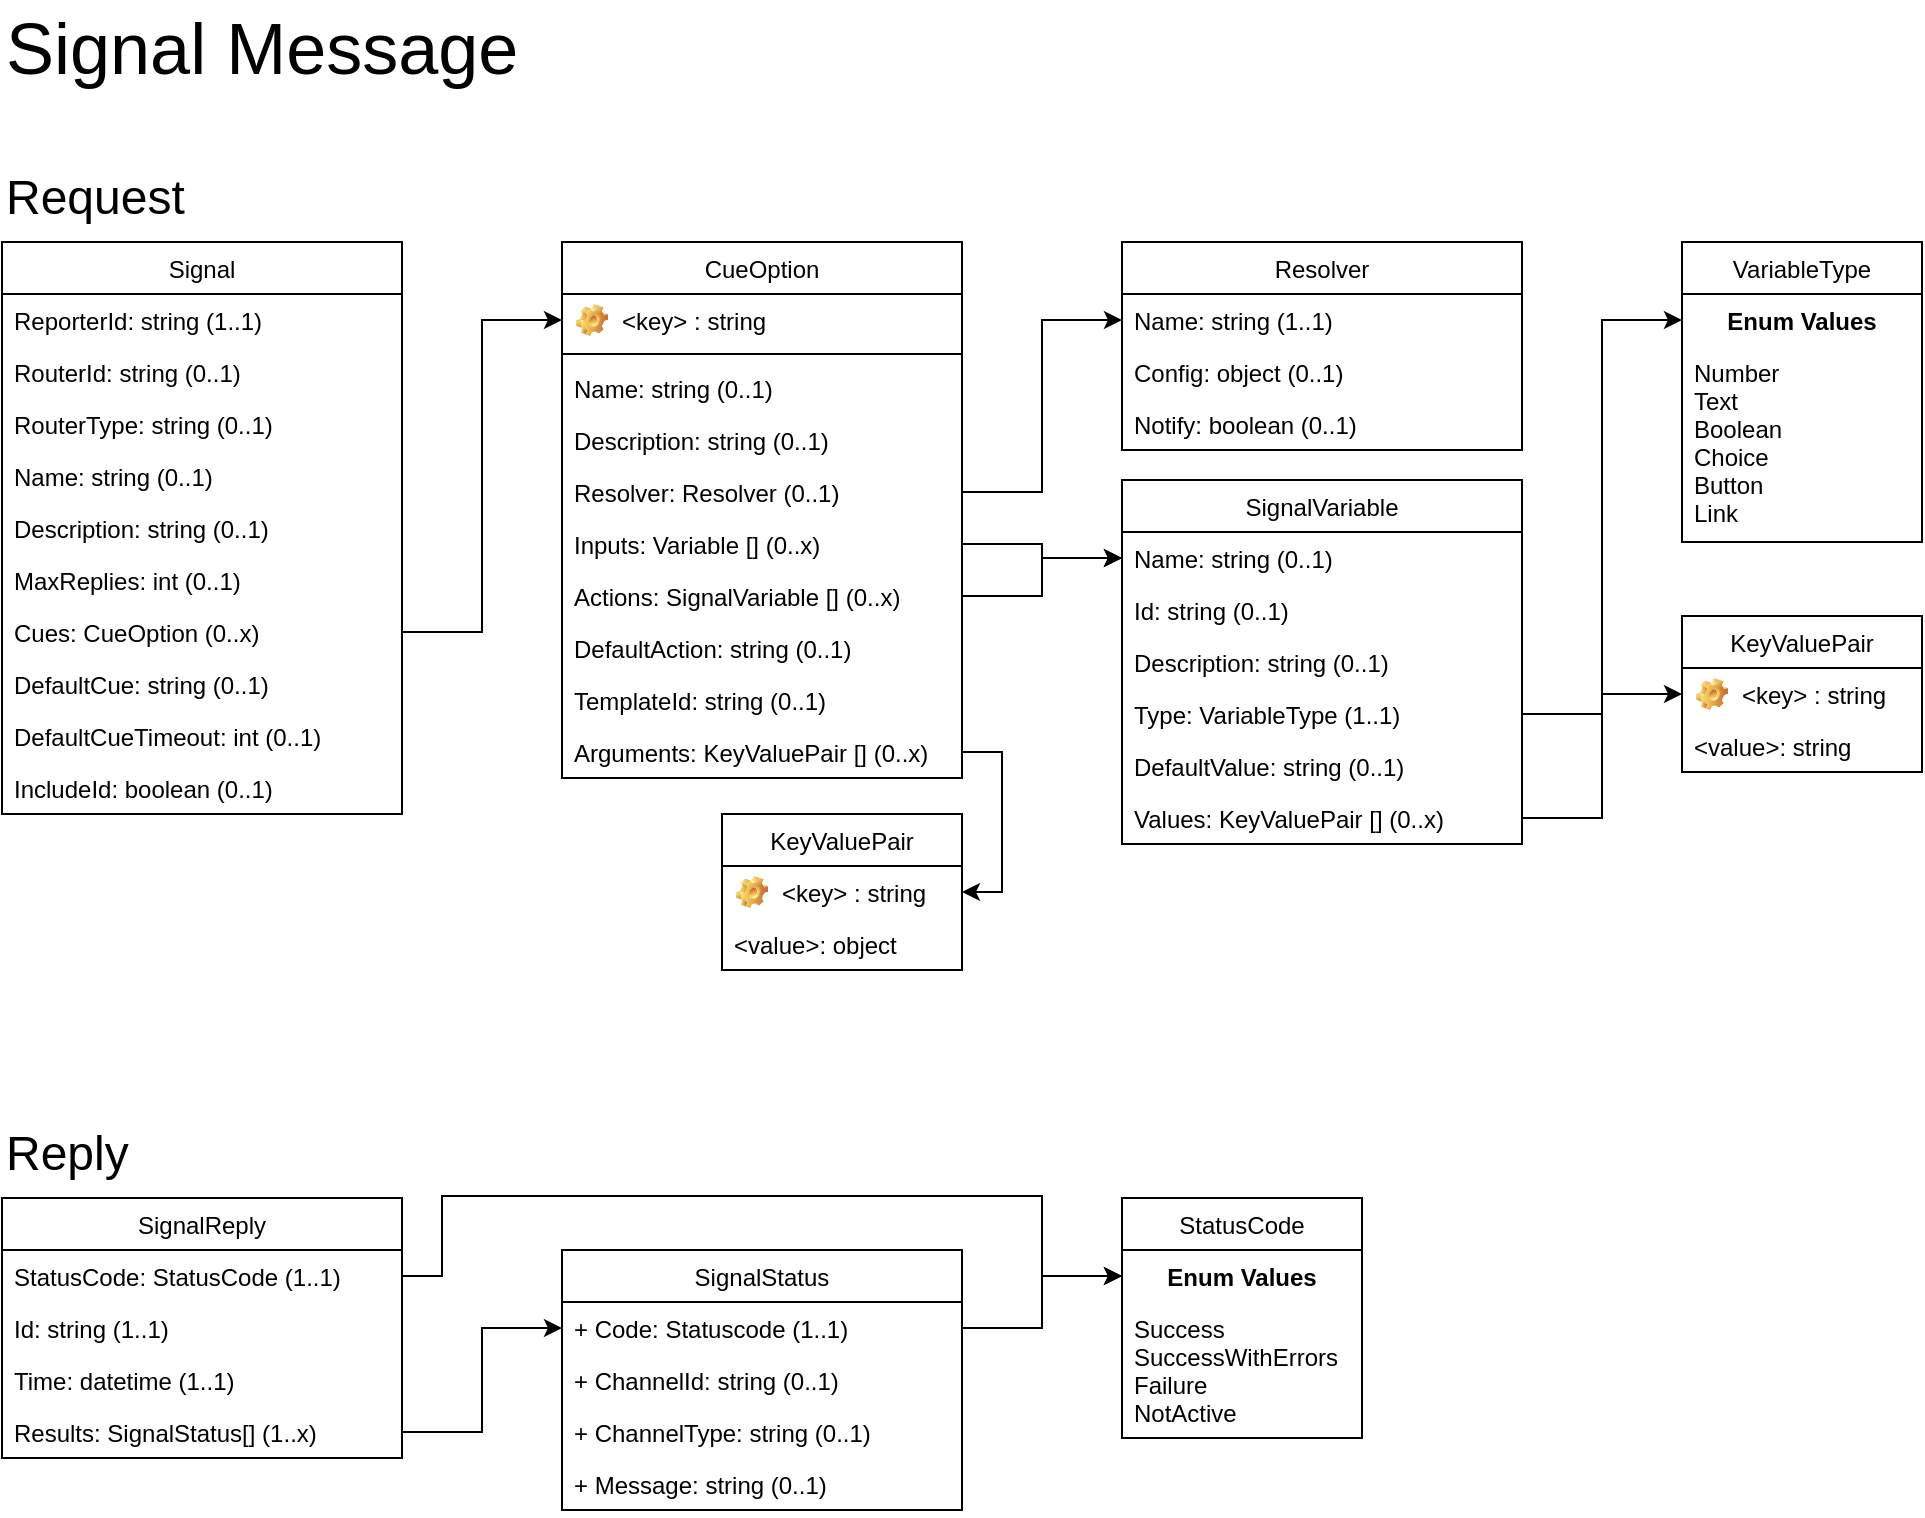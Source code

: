 <mxfile version="13.7.3" type="device"><diagram id="zqHP8wkVP2aC-3K-Xi6y" name="Page-1"><mxGraphModel dx="1042" dy="686" grid="1" gridSize="10" guides="1" tooltips="1" connect="1" arrows="1" fold="1" page="1" pageScale="1" pageWidth="1100" pageHeight="850" math="0" shadow="0"><root><mxCell id="0"/><mxCell id="1" parent="0"/><mxCell id="MVjU-fYmUZjqvZXSOXQd-16" value="Signal" style="swimlane;fontStyle=0;childLayout=stackLayout;horizontal=1;startSize=26;fillColor=none;horizontalStack=0;resizeParent=1;resizeParentMax=0;resizeLast=0;collapsible=1;marginBottom=0;" parent="1" vertex="1"><mxGeometry x="40" y="161" width="200" height="286" as="geometry"/></mxCell><mxCell id="MVjU-fYmUZjqvZXSOXQd-17" value="ReporterId: string (1..1)" style="text;strokeColor=none;fillColor=none;align=left;verticalAlign=top;spacingLeft=4;spacingRight=4;overflow=hidden;rotatable=0;points=[[0,0.5],[1,0.5]];portConstraint=eastwest;" parent="MVjU-fYmUZjqvZXSOXQd-16" vertex="1"><mxGeometry y="26" width="200" height="26" as="geometry"/></mxCell><mxCell id="XFAZ_84yTN64Q39n0CZE-2" value="RouterId: string (0..1)" style="text;strokeColor=none;fillColor=none;align=left;verticalAlign=top;spacingLeft=4;spacingRight=4;overflow=hidden;rotatable=0;points=[[0,0.5],[1,0.5]];portConstraint=eastwest;" parent="MVjU-fYmUZjqvZXSOXQd-16" vertex="1"><mxGeometry y="52" width="200" height="26" as="geometry"/></mxCell><mxCell id="XFAZ_84yTN64Q39n0CZE-3" value="RouterType: string (0..1)" style="text;strokeColor=none;fillColor=none;align=left;verticalAlign=top;spacingLeft=4;spacingRight=4;overflow=hidden;rotatable=0;points=[[0,0.5],[1,0.5]];portConstraint=eastwest;" parent="MVjU-fYmUZjqvZXSOXQd-16" vertex="1"><mxGeometry y="78" width="200" height="26" as="geometry"/></mxCell><mxCell id="mCo8YVM_PHJq2zCseR2T-1" value="Name: string (0..1)" style="text;strokeColor=none;fillColor=none;align=left;verticalAlign=top;spacingLeft=4;spacingRight=4;overflow=hidden;rotatable=0;points=[[0,0.5],[1,0.5]];portConstraint=eastwest;" parent="MVjU-fYmUZjqvZXSOXQd-16" vertex="1"><mxGeometry y="104" width="200" height="26" as="geometry"/></mxCell><mxCell id="MVjU-fYmUZjqvZXSOXQd-18" value="Description: string (0..1)&#10;" style="text;strokeColor=none;fillColor=none;align=left;verticalAlign=top;spacingLeft=4;spacingRight=4;overflow=hidden;rotatable=0;points=[[0,0.5],[1,0.5]];portConstraint=eastwest;" parent="MVjU-fYmUZjqvZXSOXQd-16" vertex="1"><mxGeometry y="130" width="200" height="26" as="geometry"/></mxCell><mxCell id="MVjU-fYmUZjqvZXSOXQd-21" value="MaxReplies: int (0..1)" style="text;strokeColor=none;fillColor=none;align=left;verticalAlign=top;spacingLeft=4;spacingRight=4;overflow=hidden;rotatable=0;points=[[0,0.5],[1,0.5]];portConstraint=eastwest;" parent="MVjU-fYmUZjqvZXSOXQd-16" vertex="1"><mxGeometry y="156" width="200" height="26" as="geometry"/></mxCell><mxCell id="MVjU-fYmUZjqvZXSOXQd-30" value="Cues: CueOption (0..x)" style="text;strokeColor=none;fillColor=none;align=left;verticalAlign=top;spacingLeft=4;spacingRight=4;overflow=hidden;rotatable=0;points=[[0,0.5],[1,0.5]];portConstraint=eastwest;" parent="MVjU-fYmUZjqvZXSOXQd-16" vertex="1"><mxGeometry y="182" width="200" height="26" as="geometry"/></mxCell><mxCell id="MVjU-fYmUZjqvZXSOXQd-19" value="DefaultCue: string (0..1)" style="text;strokeColor=none;fillColor=none;align=left;verticalAlign=top;spacingLeft=4;spacingRight=4;overflow=hidden;rotatable=0;points=[[0,0.5],[1,0.5]];portConstraint=eastwest;" parent="MVjU-fYmUZjqvZXSOXQd-16" vertex="1"><mxGeometry y="208" width="200" height="26" as="geometry"/></mxCell><mxCell id="XFAZ_84yTN64Q39n0CZE-4" value="DefaultCueTimeout: int (0..1)" style="text;strokeColor=none;fillColor=none;align=left;verticalAlign=top;spacingLeft=4;spacingRight=4;overflow=hidden;rotatable=0;points=[[0,0.5],[1,0.5]];portConstraint=eastwest;" parent="MVjU-fYmUZjqvZXSOXQd-16" vertex="1"><mxGeometry y="234" width="200" height="26" as="geometry"/></mxCell><mxCell id="MVjU-fYmUZjqvZXSOXQd-22" value="IncludeId: boolean (0..1)" style="text;strokeColor=none;fillColor=none;align=left;verticalAlign=top;spacingLeft=4;spacingRight=4;overflow=hidden;rotatable=0;points=[[0,0.5],[1,0.5]];portConstraint=eastwest;" parent="MVjU-fYmUZjqvZXSOXQd-16" vertex="1"><mxGeometry y="260" width="200" height="26" as="geometry"/></mxCell><mxCell id="MVjU-fYmUZjqvZXSOXQd-26" value="CueOption" style="swimlane;fontStyle=0;childLayout=stackLayout;horizontal=1;startSize=26;fillColor=none;horizontalStack=0;resizeParent=1;resizeParentMax=0;resizeLast=0;collapsible=1;marginBottom=0;" parent="1" vertex="1"><mxGeometry x="320" y="161" width="200" height="268" as="geometry"/></mxCell><mxCell id="MVjU-fYmUZjqvZXSOXQd-34" value="&lt;key&gt; : string" style="label;fontStyle=0;strokeColor=none;fillColor=none;align=left;verticalAlign=top;overflow=hidden;spacingLeft=28;spacingRight=4;rotatable=0;points=[[0,0.5],[1,0.5]];portConstraint=eastwest;imageWidth=16;imageHeight=16;image=img/clipart/Gear_128x128.png" parent="MVjU-fYmUZjqvZXSOXQd-26" vertex="1"><mxGeometry y="26" width="200" height="26" as="geometry"/></mxCell><mxCell id="MVjU-fYmUZjqvZXSOXQd-36" value="" style="line;strokeWidth=1;fillColor=none;align=left;verticalAlign=middle;spacingTop=-1;spacingLeft=3;spacingRight=3;rotatable=0;labelPosition=right;points=[];portConstraint=eastwest;" parent="MVjU-fYmUZjqvZXSOXQd-26" vertex="1"><mxGeometry y="52" width="200" height="8" as="geometry"/></mxCell><mxCell id="MVjU-fYmUZjqvZXSOXQd-28" value="Name: string (0..1)" style="text;strokeColor=none;fillColor=none;align=left;verticalAlign=top;spacingLeft=4;spacingRight=4;overflow=hidden;rotatable=0;points=[[0,0.5],[1,0.5]];portConstraint=eastwest;" parent="MVjU-fYmUZjqvZXSOXQd-26" vertex="1"><mxGeometry y="60" width="200" height="26" as="geometry"/></mxCell><mxCell id="MVjU-fYmUZjqvZXSOXQd-29" value="Description: string (0..1)" style="text;strokeColor=none;fillColor=none;align=left;verticalAlign=top;spacingLeft=4;spacingRight=4;overflow=hidden;rotatable=0;points=[[0,0.5],[1,0.5]];portConstraint=eastwest;" parent="MVjU-fYmUZjqvZXSOXQd-26" vertex="1"><mxGeometry y="86" width="200" height="26" as="geometry"/></mxCell><mxCell id="MVjU-fYmUZjqvZXSOXQd-38" value="Resolver: Resolver (0..1)" style="text;strokeColor=none;fillColor=none;align=left;verticalAlign=top;spacingLeft=4;spacingRight=4;overflow=hidden;rotatable=0;points=[[0,0.5],[1,0.5]];portConstraint=eastwest;" parent="MVjU-fYmUZjqvZXSOXQd-26" vertex="1"><mxGeometry y="112" width="200" height="26" as="geometry"/></mxCell><mxCell id="MVjU-fYmUZjqvZXSOXQd-39" value="Inputs: Variable [] (0..x)" style="text;strokeColor=none;fillColor=none;align=left;verticalAlign=top;spacingLeft=4;spacingRight=4;overflow=hidden;rotatable=0;points=[[0,0.5],[1,0.5]];portConstraint=eastwest;" parent="MVjU-fYmUZjqvZXSOXQd-26" vertex="1"><mxGeometry y="138" width="200" height="26" as="geometry"/></mxCell><mxCell id="MVjU-fYmUZjqvZXSOXQd-40" value="Actions: SignalVariable [] (0..x)" style="text;strokeColor=none;fillColor=none;align=left;verticalAlign=top;spacingLeft=4;spacingRight=4;overflow=hidden;rotatable=0;points=[[0,0.5],[1,0.5]];portConstraint=eastwest;" parent="MVjU-fYmUZjqvZXSOXQd-26" vertex="1"><mxGeometry y="164" width="200" height="26" as="geometry"/></mxCell><mxCell id="MVjU-fYmUZjqvZXSOXQd-41" value="DefaultAction: string (0..1)" style="text;strokeColor=none;fillColor=none;align=left;verticalAlign=top;spacingLeft=4;spacingRight=4;overflow=hidden;rotatable=0;points=[[0,0.5],[1,0.5]];portConstraint=eastwest;" parent="MVjU-fYmUZjqvZXSOXQd-26" vertex="1"><mxGeometry y="190" width="200" height="26" as="geometry"/></mxCell><mxCell id="XFAZ_84yTN64Q39n0CZE-6" value="TemplateId: string (0..1)" style="text;strokeColor=none;fillColor=none;align=left;verticalAlign=top;spacingLeft=4;spacingRight=4;overflow=hidden;rotatable=0;points=[[0,0.5],[1,0.5]];portConstraint=eastwest;" parent="MVjU-fYmUZjqvZXSOXQd-26" vertex="1"><mxGeometry y="216" width="200" height="26" as="geometry"/></mxCell><mxCell id="XFAZ_84yTN64Q39n0CZE-5" value="Arguments: KeyValuePair [] (0..x)" style="text;strokeColor=none;fillColor=none;align=left;verticalAlign=top;spacingLeft=4;spacingRight=4;overflow=hidden;rotatable=0;points=[[0,0.5],[1,0.5]];portConstraint=eastwest;" parent="MVjU-fYmUZjqvZXSOXQd-26" vertex="1"><mxGeometry y="242" width="200" height="26" as="geometry"/></mxCell><mxCell id="MVjU-fYmUZjqvZXSOXQd-42" value="Resolver" style="swimlane;fontStyle=0;childLayout=stackLayout;horizontal=1;startSize=26;fillColor=none;horizontalStack=0;resizeParent=1;resizeParentMax=0;resizeLast=0;collapsible=1;marginBottom=0;" parent="1" vertex="1"><mxGeometry x="600" y="161" width="200" height="104" as="geometry"/></mxCell><mxCell id="MVjU-fYmUZjqvZXSOXQd-45" value="Name: string (1..1)" style="text;strokeColor=none;fillColor=none;align=left;verticalAlign=top;spacingLeft=4;spacingRight=4;overflow=hidden;rotatable=0;points=[[0,0.5],[1,0.5]];portConstraint=eastwest;" parent="MVjU-fYmUZjqvZXSOXQd-42" vertex="1"><mxGeometry y="26" width="200" height="26" as="geometry"/></mxCell><mxCell id="MVjU-fYmUZjqvZXSOXQd-46" value="Config: object (0..1)" style="text;strokeColor=none;fillColor=none;align=left;verticalAlign=top;spacingLeft=4;spacingRight=4;overflow=hidden;rotatable=0;points=[[0,0.5],[1,0.5]];portConstraint=eastwest;" parent="MVjU-fYmUZjqvZXSOXQd-42" vertex="1"><mxGeometry y="52" width="200" height="26" as="geometry"/></mxCell><mxCell id="XFAZ_84yTN64Q39n0CZE-11" value="Notify: boolean (0..1)" style="text;strokeColor=none;fillColor=none;align=left;verticalAlign=top;spacingLeft=4;spacingRight=4;overflow=hidden;rotatable=0;points=[[0,0.5],[1,0.5]];portConstraint=eastwest;" parent="MVjU-fYmUZjqvZXSOXQd-42" vertex="1"><mxGeometry y="78" width="200" height="26" as="geometry"/></mxCell><mxCell id="MVjU-fYmUZjqvZXSOXQd-52" style="edgeStyle=orthogonalEdgeStyle;rounded=0;html=1;exitX=1;exitY=0.5;exitDx=0;exitDy=0;entryX=0;entryY=0.5;entryDx=0;entryDy=0;jettySize=auto;orthogonalLoop=1;" parent="1" source="MVjU-fYmUZjqvZXSOXQd-38" target="MVjU-fYmUZjqvZXSOXQd-45" edge="1"><mxGeometry relative="1" as="geometry"/></mxCell><mxCell id="MVjU-fYmUZjqvZXSOXQd-54" style="edgeStyle=orthogonalEdgeStyle;rounded=0;html=1;exitX=1;exitY=0.5;exitDx=0;exitDy=0;entryX=0;entryY=0.5;entryDx=0;entryDy=0;jettySize=auto;orthogonalLoop=1;" parent="1" source="MVjU-fYmUZjqvZXSOXQd-30" target="MVjU-fYmUZjqvZXSOXQd-34" edge="1"><mxGeometry relative="1" as="geometry"/></mxCell><mxCell id="MVjU-fYmUZjqvZXSOXQd-61" value="VariableType" style="swimlane;fontStyle=0;childLayout=stackLayout;horizontal=1;startSize=26;fillColor=none;horizontalStack=0;resizeParent=1;resizeParentMax=0;resizeLast=0;collapsible=1;marginBottom=0;" parent="1" vertex="1"><mxGeometry x="880" y="161" width="120" height="150" as="geometry"/></mxCell><mxCell id="MVjU-fYmUZjqvZXSOXQd-65" value="Enum Values" style="text;align=center;fontStyle=1;verticalAlign=middle;spacingLeft=3;spacingRight=3;strokeColor=none;rotatable=0;points=[[0,0.5],[1,0.5]];portConstraint=eastwest;" parent="MVjU-fYmUZjqvZXSOXQd-61" vertex="1"><mxGeometry y="26" width="120" height="26" as="geometry"/></mxCell><mxCell id="MVjU-fYmUZjqvZXSOXQd-62" value="Number&#10;Text&#10;Boolean&#10;Choice&#10;Button&#10;Link&#10;" style="text;strokeColor=none;fillColor=none;align=left;verticalAlign=top;spacingLeft=4;spacingRight=4;overflow=hidden;rotatable=0;points=[[0,0.5],[1,0.5]];portConstraint=eastwest;" parent="MVjU-fYmUZjqvZXSOXQd-61" vertex="1"><mxGeometry y="52" width="120" height="98" as="geometry"/></mxCell><mxCell id="MVjU-fYmUZjqvZXSOXQd-66" style="edgeStyle=orthogonalEdgeStyle;rounded=0;html=1;exitX=1;exitY=0.5;exitDx=0;exitDy=0;entryX=0;entryY=0.5;entryDx=0;entryDy=0;jettySize=auto;orthogonalLoop=1;" parent="1" source="MVjU-fYmUZjqvZXSOXQd-58" target="MVjU-fYmUZjqvZXSOXQd-65" edge="1"><mxGeometry relative="1" as="geometry"/></mxCell><mxCell id="MVjU-fYmUZjqvZXSOXQd-67" style="edgeStyle=orthogonalEdgeStyle;rounded=0;html=1;exitX=1;exitY=0.5;exitDx=0;exitDy=0;entryX=0;entryY=0.5;entryDx=0;entryDy=0;jettySize=auto;orthogonalLoop=1;" parent="1" source="MVjU-fYmUZjqvZXSOXQd-39" target="MVjU-fYmUZjqvZXSOXQd-56" edge="1"><mxGeometry relative="1" as="geometry"/></mxCell><mxCell id="MVjU-fYmUZjqvZXSOXQd-68" value="KeyValuePair" style="swimlane;fontStyle=0;childLayout=stackLayout;horizontal=1;startSize=26;fillColor=none;horizontalStack=0;resizeParent=1;resizeParentMax=0;resizeLast=0;collapsible=1;marginBottom=0;" parent="1" vertex="1"><mxGeometry x="880" y="348" width="120" height="78" as="geometry"/></mxCell><mxCell id="MVjU-fYmUZjqvZXSOXQd-71" value="&lt;key&gt; : string" style="label;fontStyle=0;strokeColor=none;fillColor=none;align=left;verticalAlign=top;overflow=hidden;spacingLeft=28;spacingRight=4;rotatable=0;points=[[0,0.5],[1,0.5]];portConstraint=eastwest;imageWidth=16;imageHeight=16;image=img/clipart/Gear_128x128.png" parent="MVjU-fYmUZjqvZXSOXQd-68" vertex="1"><mxGeometry y="26" width="120" height="26" as="geometry"/></mxCell><mxCell id="MVjU-fYmUZjqvZXSOXQd-72" value="&lt;value&gt;: string" style="text;strokeColor=none;fillColor=none;align=left;verticalAlign=top;spacingLeft=4;spacingRight=4;overflow=hidden;rotatable=0;points=[[0,0.5],[1,0.5]];portConstraint=eastwest;" parent="MVjU-fYmUZjqvZXSOXQd-68" vertex="1"><mxGeometry y="52" width="120" height="26" as="geometry"/></mxCell><mxCell id="MVjU-fYmUZjqvZXSOXQd-74" style="edgeStyle=orthogonalEdgeStyle;rounded=0;html=1;exitX=1;exitY=0.5;exitDx=0;exitDy=0;entryX=0;entryY=0.5;entryDx=0;entryDy=0;jettySize=auto;orthogonalLoop=1;" parent="1" source="MVjU-fYmUZjqvZXSOXQd-40" target="MVjU-fYmUZjqvZXSOXQd-56" edge="1"><mxGeometry relative="1" as="geometry"/></mxCell><mxCell id="MVjU-fYmUZjqvZXSOXQd-77" style="edgeStyle=orthogonalEdgeStyle;rounded=0;html=1;exitX=1;exitY=0.5;exitDx=0;exitDy=0;entryX=0;entryY=0.5;entryDx=0;entryDy=0;jettySize=auto;orthogonalLoop=1;" parent="1" source="MVjU-fYmUZjqvZXSOXQd-60" target="MVjU-fYmUZjqvZXSOXQd-71" edge="1"><mxGeometry relative="1" as="geometry"/></mxCell><mxCell id="q3c-toXRYzbmWog7iG9h-1" value="&lt;font style=&quot;font-size: 24px&quot;&gt;Request&lt;/font&gt;" style="text;html=1;resizable=0;points=[];autosize=1;align=left;verticalAlign=top;spacingTop=-4;" parent="1" vertex="1"><mxGeometry x="40" y="122" width="100" height="20" as="geometry"/></mxCell><mxCell id="q3c-toXRYzbmWog7iG9h-9" value="&lt;span style=&quot;font-size: 24px&quot;&gt;Reply&lt;/span&gt;" style="text;html=1;resizable=0;points=[];autosize=1;align=left;verticalAlign=top;spacingTop=-4;" parent="1" vertex="1"><mxGeometry x="40" y="600" width="80" height="20" as="geometry"/></mxCell><mxCell id="q3c-toXRYzbmWog7iG9h-11" value="&lt;font style=&quot;font-size: 36px&quot;&gt;Signal Message&lt;/font&gt;" style="text;html=1;resizable=0;points=[];autosize=1;align=left;verticalAlign=top;spacingTop=-4;" parent="1" vertex="1"><mxGeometry x="40" y="40" width="270" height="20" as="geometry"/></mxCell><mxCell id="3iafSex6xXM0C1dzSwFC-7" style="edgeStyle=orthogonalEdgeStyle;rounded=0;html=1;exitX=1;exitY=0.5;exitDx=0;exitDy=0;entryX=0;entryY=0.5;entryDx=0;entryDy=0;jettySize=auto;orthogonalLoop=1;" parent="1" source="3iafSex6xXM0C1dzSwFC-1" target="3iafSex6xXM0C1dzSwFC-4" edge="1"><mxGeometry relative="1" as="geometry"/></mxCell><mxCell id="3iafSex6xXM0C1dzSwFC-13" style="edgeStyle=orthogonalEdgeStyle;rounded=0;html=1;exitX=1;exitY=0.5;exitDx=0;exitDy=0;entryX=0;entryY=0.5;entryDx=0;entryDy=0;jettySize=auto;orthogonalLoop=1;" parent="1" source="3iafSex6xXM0C1dzSwFC-4" target="3iafSex6xXM0C1dzSwFC-11" edge="1"><mxGeometry relative="1" as="geometry"/></mxCell><mxCell id="3iafSex6xXM0C1dzSwFC-14" style="edgeStyle=orthogonalEdgeStyle;rounded=0;html=1;exitX=1;exitY=0.5;exitDx=0;exitDy=0;entryX=0;entryY=0.5;entryDx=0;entryDy=0;jettySize=auto;orthogonalLoop=1;" parent="1" source="q3c-toXRYzbmWog7iG9h-3" target="3iafSex6xXM0C1dzSwFC-11" edge="1"><mxGeometry relative="1" as="geometry"><Array as="points"><mxPoint x="260" y="678"/><mxPoint x="260" y="638"/><mxPoint x="560" y="638"/><mxPoint x="560" y="678"/></Array></mxGeometry></mxCell><mxCell id="q3c-toXRYzbmWog7iG9h-2" value="SignalReply" style="swimlane;fontStyle=0;childLayout=stackLayout;horizontal=1;startSize=26;fillColor=none;horizontalStack=0;resizeParent=1;resizeParentMax=0;resizeLast=0;collapsible=1;marginBottom=0;" parent="1" vertex="1"><mxGeometry x="40" y="639" width="200" height="130" as="geometry"/></mxCell><mxCell id="q3c-toXRYzbmWog7iG9h-3" value="StatusCode: StatusCode (1..1)" style="text;strokeColor=none;fillColor=none;align=left;verticalAlign=top;spacingLeft=4;spacingRight=4;overflow=hidden;rotatable=0;points=[[0,0.5],[1,0.5]];portConstraint=eastwest;" parent="q3c-toXRYzbmWog7iG9h-2" vertex="1"><mxGeometry y="26" width="200" height="26" as="geometry"/></mxCell><mxCell id="q3c-toXRYzbmWog7iG9h-4" value="Id: string (1..1)&#10;" style="text;strokeColor=none;fillColor=none;align=left;verticalAlign=top;spacingLeft=4;spacingRight=4;overflow=hidden;rotatable=0;points=[[0,0.5],[1,0.5]];portConstraint=eastwest;" parent="q3c-toXRYzbmWog7iG9h-2" vertex="1"><mxGeometry y="52" width="200" height="26" as="geometry"/></mxCell><mxCell id="q3c-toXRYzbmWog7iG9h-5" value="Time: datetime (1..1)" style="text;strokeColor=none;fillColor=none;align=left;verticalAlign=top;spacingLeft=4;spacingRight=4;overflow=hidden;rotatable=0;points=[[0,0.5],[1,0.5]];portConstraint=eastwest;" parent="q3c-toXRYzbmWog7iG9h-2" vertex="1"><mxGeometry y="78" width="200" height="26" as="geometry"/></mxCell><mxCell id="3iafSex6xXM0C1dzSwFC-1" value="Results: SignalStatus[] (1..x)" style="text;strokeColor=none;fillColor=none;align=left;verticalAlign=top;spacingLeft=4;spacingRight=4;overflow=hidden;rotatable=0;points=[[0,0.5],[1,0.5]];portConstraint=eastwest;" parent="q3c-toXRYzbmWog7iG9h-2" vertex="1"><mxGeometry y="104" width="200" height="26" as="geometry"/></mxCell><mxCell id="3iafSex6xXM0C1dzSwFC-3" value="SignalStatus" style="swimlane;fontStyle=0;childLayout=stackLayout;horizontal=1;startSize=26;fillColor=none;horizontalStack=0;resizeParent=1;resizeParentMax=0;resizeLast=0;collapsible=1;marginBottom=0;" parent="1" vertex="1"><mxGeometry x="320" y="665" width="200" height="130" as="geometry"/></mxCell><mxCell id="3iafSex6xXM0C1dzSwFC-4" value="+ Code: Statuscode (1..1)" style="text;strokeColor=none;fillColor=none;align=left;verticalAlign=top;spacingLeft=4;spacingRight=4;overflow=hidden;rotatable=0;points=[[0,0.5],[1,0.5]];portConstraint=eastwest;" parent="3iafSex6xXM0C1dzSwFC-3" vertex="1"><mxGeometry y="26" width="200" height="26" as="geometry"/></mxCell><mxCell id="3iafSex6xXM0C1dzSwFC-8" value="+ ChannelId: string (0..1)" style="text;strokeColor=none;fillColor=none;align=left;verticalAlign=top;spacingLeft=4;spacingRight=4;overflow=hidden;rotatable=0;points=[[0,0.5],[1,0.5]];portConstraint=eastwest;" parent="3iafSex6xXM0C1dzSwFC-3" vertex="1"><mxGeometry y="52" width="200" height="26" as="geometry"/></mxCell><mxCell id="3iafSex6xXM0C1dzSwFC-9" value="+ ChannelType: string (0..1)" style="text;strokeColor=none;fillColor=none;align=left;verticalAlign=top;spacingLeft=4;spacingRight=4;overflow=hidden;rotatable=0;points=[[0,0.5],[1,0.5]];portConstraint=eastwest;" parent="3iafSex6xXM0C1dzSwFC-3" vertex="1"><mxGeometry y="78" width="200" height="26" as="geometry"/></mxCell><mxCell id="3iafSex6xXM0C1dzSwFC-5" value="+ Message: string (0..1)" style="text;strokeColor=none;fillColor=none;align=left;verticalAlign=top;spacingLeft=4;spacingRight=4;overflow=hidden;rotatable=0;points=[[0,0.5],[1,0.5]];portConstraint=eastwest;" parent="3iafSex6xXM0C1dzSwFC-3" vertex="1"><mxGeometry y="104" width="200" height="26" as="geometry"/></mxCell><mxCell id="3iafSex6xXM0C1dzSwFC-10" value="StatusCode" style="swimlane;fontStyle=0;childLayout=stackLayout;horizontal=1;startSize=26;fillColor=none;horizontalStack=0;resizeParent=1;resizeParentMax=0;resizeLast=0;collapsible=1;marginBottom=0;" parent="1" vertex="1"><mxGeometry x="600" y="639" width="120" height="120" as="geometry"/></mxCell><mxCell id="3iafSex6xXM0C1dzSwFC-11" value="Enum Values" style="text;align=center;fontStyle=1;verticalAlign=middle;spacingLeft=3;spacingRight=3;strokeColor=none;rotatable=0;points=[[0,0.5],[1,0.5]];portConstraint=eastwest;" parent="3iafSex6xXM0C1dzSwFC-10" vertex="1"><mxGeometry y="26" width="120" height="26" as="geometry"/></mxCell><mxCell id="3iafSex6xXM0C1dzSwFC-12" value="Success&#10;SuccessWithErrors&#10;Failure&#10;NotActive&#10;" style="text;strokeColor=none;fillColor=none;align=left;verticalAlign=top;spacingLeft=4;spacingRight=4;overflow=hidden;rotatable=0;points=[[0,0.5],[1,0.5]];portConstraint=eastwest;" parent="3iafSex6xXM0C1dzSwFC-10" vertex="1"><mxGeometry y="52" width="120" height="68" as="geometry"/></mxCell><mxCell id="MVjU-fYmUZjqvZXSOXQd-55" value="SignalVariable" style="swimlane;fontStyle=0;childLayout=stackLayout;horizontal=1;startSize=26;fillColor=none;horizontalStack=0;resizeParent=1;resizeParentMax=0;resizeLast=0;collapsible=1;marginBottom=0;" parent="1" vertex="1"><mxGeometry x="600" y="280" width="200" height="182" as="geometry"/></mxCell><mxCell id="MVjU-fYmUZjqvZXSOXQd-56" value="Name: string (0..1)" style="text;strokeColor=none;fillColor=none;align=left;verticalAlign=top;spacingLeft=4;spacingRight=4;overflow=hidden;rotatable=0;points=[[0,0.5],[1,0.5]];portConstraint=eastwest;" parent="MVjU-fYmUZjqvZXSOXQd-55" vertex="1"><mxGeometry y="26" width="200" height="26" as="geometry"/></mxCell><mxCell id="zWyEbx-IDrHGyOLOs3o--2" value="Id: string (0..1)" style="text;strokeColor=none;fillColor=none;align=left;verticalAlign=top;spacingLeft=4;spacingRight=4;overflow=hidden;rotatable=0;points=[[0,0.5],[1,0.5]];portConstraint=eastwest;" parent="MVjU-fYmUZjqvZXSOXQd-55" vertex="1"><mxGeometry y="52" width="200" height="26" as="geometry"/></mxCell><mxCell id="MVjU-fYmUZjqvZXSOXQd-57" value="Description: string (0..1)" style="text;strokeColor=none;fillColor=none;align=left;verticalAlign=top;spacingLeft=4;spacingRight=4;overflow=hidden;rotatable=0;points=[[0,0.5],[1,0.5]];portConstraint=eastwest;" parent="MVjU-fYmUZjqvZXSOXQd-55" vertex="1"><mxGeometry y="78" width="200" height="26" as="geometry"/></mxCell><mxCell id="MVjU-fYmUZjqvZXSOXQd-58" value="Type: VariableType (1..1)&#10;" style="text;strokeColor=none;fillColor=none;align=left;verticalAlign=top;spacingLeft=4;spacingRight=4;overflow=hidden;rotatable=0;points=[[0,0.5],[1,0.5]];portConstraint=eastwest;" parent="MVjU-fYmUZjqvZXSOXQd-55" vertex="1"><mxGeometry y="104" width="200" height="26" as="geometry"/></mxCell><mxCell id="MVjU-fYmUZjqvZXSOXQd-59" value="DefaultValue: string (0..1)" style="text;strokeColor=none;fillColor=none;align=left;verticalAlign=top;spacingLeft=4;spacingRight=4;overflow=hidden;rotatable=0;points=[[0,0.5],[1,0.5]];portConstraint=eastwest;" parent="MVjU-fYmUZjqvZXSOXQd-55" vertex="1"><mxGeometry y="130" width="200" height="26" as="geometry"/></mxCell><mxCell id="MVjU-fYmUZjqvZXSOXQd-60" value="Values: KeyValuePair [] (0..x)" style="text;strokeColor=none;fillColor=none;align=left;verticalAlign=top;spacingLeft=4;spacingRight=4;overflow=hidden;rotatable=0;points=[[0,0.5],[1,0.5]];portConstraint=eastwest;" parent="MVjU-fYmUZjqvZXSOXQd-55" vertex="1"><mxGeometry y="156" width="200" height="26" as="geometry"/></mxCell><mxCell id="XFAZ_84yTN64Q39n0CZE-7" value="KeyValuePair" style="swimlane;fontStyle=0;childLayout=stackLayout;horizontal=1;startSize=26;fillColor=none;horizontalStack=0;resizeParent=1;resizeParentMax=0;resizeLast=0;collapsible=1;marginBottom=0;" parent="1" vertex="1"><mxGeometry x="400" y="447" width="120" height="78" as="geometry"/></mxCell><mxCell id="XFAZ_84yTN64Q39n0CZE-8" value="&lt;key&gt; : string" style="label;fontStyle=0;strokeColor=none;fillColor=none;align=left;verticalAlign=top;overflow=hidden;spacingLeft=28;spacingRight=4;rotatable=0;points=[[0,0.5],[1,0.5]];portConstraint=eastwest;imageWidth=16;imageHeight=16;image=img/clipart/Gear_128x128.png" parent="XFAZ_84yTN64Q39n0CZE-7" vertex="1"><mxGeometry y="26" width="120" height="26" as="geometry"/></mxCell><mxCell id="XFAZ_84yTN64Q39n0CZE-9" value="&lt;value&gt;: object" style="text;strokeColor=none;fillColor=none;align=left;verticalAlign=top;spacingLeft=4;spacingRight=4;overflow=hidden;rotatable=0;points=[[0,0.5],[1,0.5]];portConstraint=eastwest;" parent="XFAZ_84yTN64Q39n0CZE-7" vertex="1"><mxGeometry y="52" width="120" height="26" as="geometry"/></mxCell><mxCell id="zWyEbx-IDrHGyOLOs3o--1" style="edgeStyle=orthogonalEdgeStyle;rounded=0;orthogonalLoop=1;jettySize=auto;html=1;exitX=1;exitY=0.5;exitDx=0;exitDy=0;entryX=1;entryY=0.5;entryDx=0;entryDy=0;" parent="1" source="XFAZ_84yTN64Q39n0CZE-5" target="XFAZ_84yTN64Q39n0CZE-7" edge="1"><mxGeometry relative="1" as="geometry"/></mxCell></root></mxGraphModel></diagram></mxfile>